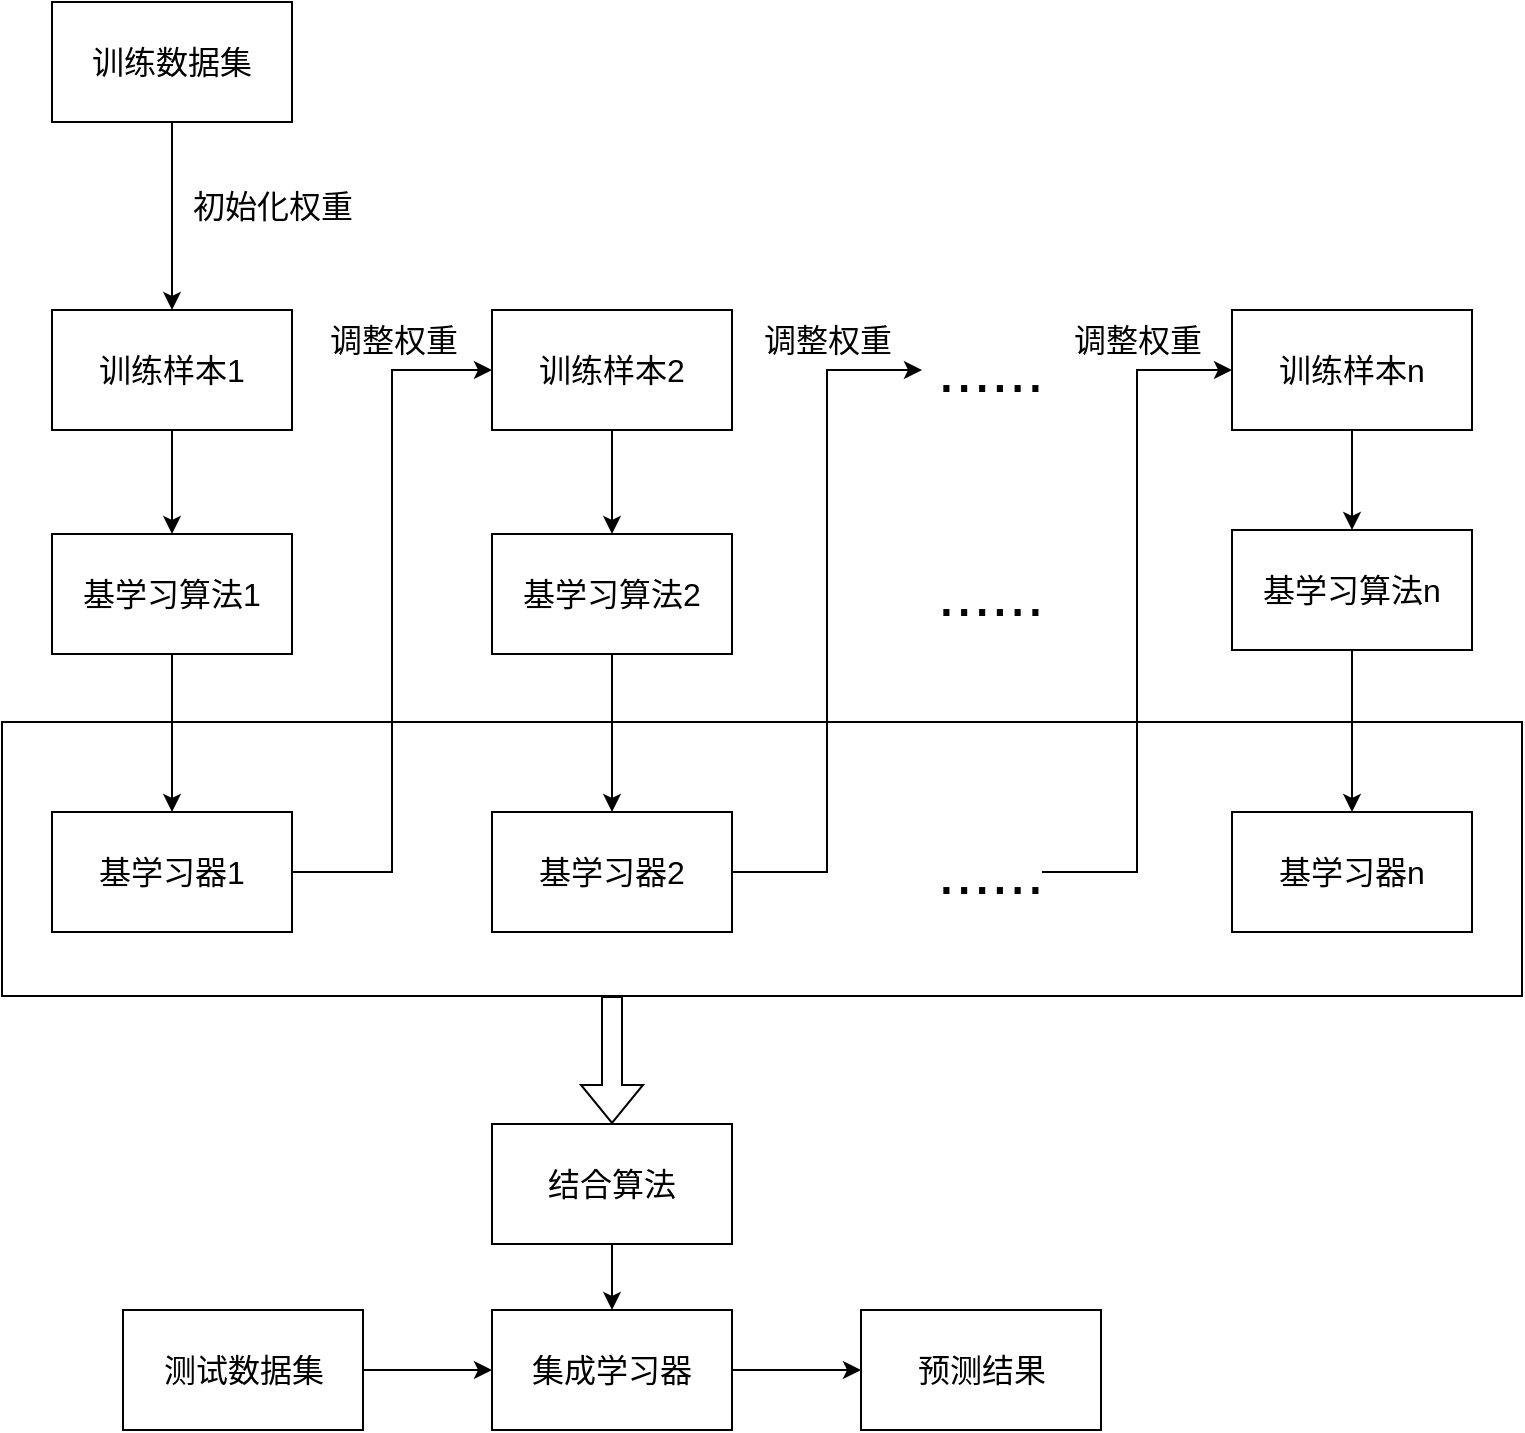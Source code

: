 <mxfile version="18.1.2" type="github">
  <diagram id="1vIonlbrvvaMYxb8ywdW" name="Page-1">
    <mxGraphModel dx="1483" dy="701" grid="0" gridSize="10" guides="1" tooltips="1" connect="1" arrows="1" fold="1" page="1" pageScale="1" pageWidth="827" pageHeight="1169" math="0" shadow="0">
      <root>
        <mxCell id="0" />
        <mxCell id="1" parent="0" />
        <mxCell id="P3XIkEq_9gRFq2ob-cjj-84" value="" style="rounded=0;whiteSpace=wrap;html=1;fontSize=16;" parent="1" vertex="1">
          <mxGeometry x="55" y="396" width="760" height="137" as="geometry" />
        </mxCell>
        <mxCell id="QDv-MI358vUMgD5KdIJP-2" value="" style="edgeStyle=orthogonalEdgeStyle;rounded=0;orthogonalLoop=1;jettySize=auto;html=1;" edge="1" parent="1" source="P3XIkEq_9gRFq2ob-cjj-41" target="P3XIkEq_9gRFq2ob-cjj-42">
          <mxGeometry relative="1" as="geometry" />
        </mxCell>
        <mxCell id="P3XIkEq_9gRFq2ob-cjj-41" value="训练数据集" style="rounded=0;whiteSpace=wrap;html=1;fontSize=16;" parent="1" vertex="1">
          <mxGeometry x="80" y="36" width="120" height="60" as="geometry" />
        </mxCell>
        <mxCell id="P3XIkEq_9gRFq2ob-cjj-52" value="" style="edgeStyle=orthogonalEdgeStyle;rounded=0;orthogonalLoop=1;jettySize=auto;html=1;fontSize=32;" parent="1" source="P3XIkEq_9gRFq2ob-cjj-42" target="P3XIkEq_9gRFq2ob-cjj-50" edge="1">
          <mxGeometry relative="1" as="geometry" />
        </mxCell>
        <mxCell id="P3XIkEq_9gRFq2ob-cjj-42" value="训练样本1" style="rounded=0;whiteSpace=wrap;html=1;fontSize=16;" parent="1" vertex="1">
          <mxGeometry x="80" y="190" width="120" height="60" as="geometry" />
        </mxCell>
        <mxCell id="P3XIkEq_9gRFq2ob-cjj-56" value="" style="edgeStyle=orthogonalEdgeStyle;rounded=0;orthogonalLoop=1;jettySize=auto;html=1;fontSize=32;" parent="1" source="P3XIkEq_9gRFq2ob-cjj-45" target="P3XIkEq_9gRFq2ob-cjj-55" edge="1">
          <mxGeometry relative="1" as="geometry" />
        </mxCell>
        <mxCell id="P3XIkEq_9gRFq2ob-cjj-45" value="训练样本2" style="rounded=0;whiteSpace=wrap;html=1;fontSize=16;" parent="1" vertex="1">
          <mxGeometry x="300" y="190" width="120" height="60" as="geometry" />
        </mxCell>
        <mxCell id="P3XIkEq_9gRFq2ob-cjj-66" value="" style="edgeStyle=orthogonalEdgeStyle;rounded=0;orthogonalLoop=1;jettySize=auto;html=1;fontSize=32;" parent="1" source="P3XIkEq_9gRFq2ob-cjj-47" target="P3XIkEq_9gRFq2ob-cjj-65" edge="1">
          <mxGeometry relative="1" as="geometry" />
        </mxCell>
        <mxCell id="P3XIkEq_9gRFq2ob-cjj-47" value="训练样本n" style="rounded=0;whiteSpace=wrap;html=1;fontSize=16;" parent="1" vertex="1">
          <mxGeometry x="670" y="190" width="120" height="60" as="geometry" />
        </mxCell>
        <mxCell id="P3XIkEq_9gRFq2ob-cjj-49" value="&amp;nbsp;......" style="text;html=1;strokeColor=none;fillColor=none;align=center;verticalAlign=middle;whiteSpace=wrap;rounded=0;fontSize=32;" parent="1" vertex="1">
          <mxGeometry x="515" y="205" width="60" height="30" as="geometry" />
        </mxCell>
        <mxCell id="P3XIkEq_9gRFq2ob-cjj-53" value="" style="edgeStyle=orthogonalEdgeStyle;rounded=0;orthogonalLoop=1;jettySize=auto;html=1;fontSize=32;" parent="1" source="P3XIkEq_9gRFq2ob-cjj-50" target="P3XIkEq_9gRFq2ob-cjj-51" edge="1">
          <mxGeometry relative="1" as="geometry" />
        </mxCell>
        <mxCell id="P3XIkEq_9gRFq2ob-cjj-50" value="基学习算法1" style="rounded=0;whiteSpace=wrap;html=1;fontSize=16;" parent="1" vertex="1">
          <mxGeometry x="80" y="302" width="120" height="60" as="geometry" />
        </mxCell>
        <mxCell id="P3XIkEq_9gRFq2ob-cjj-54" style="edgeStyle=orthogonalEdgeStyle;rounded=0;orthogonalLoop=1;jettySize=auto;html=1;entryX=0;entryY=0.5;entryDx=0;entryDy=0;fontSize=32;" parent="1" source="P3XIkEq_9gRFq2ob-cjj-51" target="P3XIkEq_9gRFq2ob-cjj-45" edge="1">
          <mxGeometry relative="1" as="geometry" />
        </mxCell>
        <mxCell id="P3XIkEq_9gRFq2ob-cjj-51" value="基学习器1" style="rounded=0;whiteSpace=wrap;html=1;fontSize=16;" parent="1" vertex="1">
          <mxGeometry x="80" y="441" width="120" height="60" as="geometry" />
        </mxCell>
        <mxCell id="P3XIkEq_9gRFq2ob-cjj-58" value="" style="edgeStyle=orthogonalEdgeStyle;rounded=0;orthogonalLoop=1;jettySize=auto;html=1;fontSize=32;" parent="1" source="P3XIkEq_9gRFq2ob-cjj-55" target="P3XIkEq_9gRFq2ob-cjj-57" edge="1">
          <mxGeometry relative="1" as="geometry" />
        </mxCell>
        <mxCell id="P3XIkEq_9gRFq2ob-cjj-55" value="基学习算法2" style="rounded=0;whiteSpace=wrap;html=1;fontSize=16;" parent="1" vertex="1">
          <mxGeometry x="300" y="302" width="120" height="60" as="geometry" />
        </mxCell>
        <mxCell id="P3XIkEq_9gRFq2ob-cjj-61" style="edgeStyle=orthogonalEdgeStyle;rounded=0;orthogonalLoop=1;jettySize=auto;html=1;entryX=0;entryY=0.5;entryDx=0;entryDy=0;fontSize=32;" parent="1" source="P3XIkEq_9gRFq2ob-cjj-57" target="P3XIkEq_9gRFq2ob-cjj-49" edge="1">
          <mxGeometry relative="1" as="geometry" />
        </mxCell>
        <mxCell id="P3XIkEq_9gRFq2ob-cjj-57" value="基学习器2" style="rounded=0;whiteSpace=wrap;html=1;fontSize=16;" parent="1" vertex="1">
          <mxGeometry x="300" y="441" width="120" height="60" as="geometry" />
        </mxCell>
        <mxCell id="P3XIkEq_9gRFq2ob-cjj-59" value="&amp;nbsp;......" style="text;html=1;strokeColor=none;fillColor=none;align=center;verticalAlign=middle;whiteSpace=wrap;rounded=0;fontSize=32;" parent="1" vertex="1">
          <mxGeometry x="515" y="317" width="60" height="30" as="geometry" />
        </mxCell>
        <mxCell id="P3XIkEq_9gRFq2ob-cjj-62" style="edgeStyle=orthogonalEdgeStyle;rounded=0;orthogonalLoop=1;jettySize=auto;html=1;entryX=0;entryY=0.5;entryDx=0;entryDy=0;fontSize=32;" parent="1" source="P3XIkEq_9gRFq2ob-cjj-60" target="P3XIkEq_9gRFq2ob-cjj-47" edge="1">
          <mxGeometry relative="1" as="geometry" />
        </mxCell>
        <mxCell id="P3XIkEq_9gRFq2ob-cjj-60" value="&amp;nbsp;......" style="text;html=1;strokeColor=none;fillColor=none;align=center;verticalAlign=middle;whiteSpace=wrap;rounded=0;fontSize=32;" parent="1" vertex="1">
          <mxGeometry x="515" y="456" width="60" height="30" as="geometry" />
        </mxCell>
        <mxCell id="P3XIkEq_9gRFq2ob-cjj-68" value="" style="edgeStyle=orthogonalEdgeStyle;rounded=0;orthogonalLoop=1;jettySize=auto;html=1;fontSize=32;" parent="1" source="P3XIkEq_9gRFq2ob-cjj-65" target="P3XIkEq_9gRFq2ob-cjj-67" edge="1">
          <mxGeometry relative="1" as="geometry" />
        </mxCell>
        <mxCell id="P3XIkEq_9gRFq2ob-cjj-65" value="基学习算法n" style="rounded=0;whiteSpace=wrap;html=1;fontSize=16;" parent="1" vertex="1">
          <mxGeometry x="670" y="300" width="120" height="60" as="geometry" />
        </mxCell>
        <mxCell id="P3XIkEq_9gRFq2ob-cjj-67" value="基学习器n" style="rounded=0;whiteSpace=wrap;html=1;fontSize=16;" parent="1" vertex="1">
          <mxGeometry x="670" y="441" width="120" height="60" as="geometry" />
        </mxCell>
        <mxCell id="P3XIkEq_9gRFq2ob-cjj-77" style="edgeStyle=orthogonalEdgeStyle;rounded=0;orthogonalLoop=1;jettySize=auto;html=1;exitX=1;exitY=0.5;exitDx=0;exitDy=0;entryX=0;entryY=0.5;entryDx=0;entryDy=0;fontSize=32;" parent="1" source="P3XIkEq_9gRFq2ob-cjj-69" target="P3XIkEq_9gRFq2ob-cjj-76" edge="1">
          <mxGeometry relative="1" as="geometry" />
        </mxCell>
        <mxCell id="P3XIkEq_9gRFq2ob-cjj-69" value="集成学习器" style="rounded=0;whiteSpace=wrap;html=1;fontSize=16;" parent="1" vertex="1">
          <mxGeometry x="300" y="690" width="120" height="60" as="geometry" />
        </mxCell>
        <mxCell id="P3XIkEq_9gRFq2ob-cjj-75" value="" style="edgeStyle=orthogonalEdgeStyle;rounded=0;orthogonalLoop=1;jettySize=auto;html=1;fontSize=32;" parent="1" source="P3XIkEq_9gRFq2ob-cjj-74" target="P3XIkEq_9gRFq2ob-cjj-69" edge="1">
          <mxGeometry relative="1" as="geometry" />
        </mxCell>
        <mxCell id="P3XIkEq_9gRFq2ob-cjj-74" value="测试数据集" style="rounded=0;whiteSpace=wrap;html=1;fontSize=16;" parent="1" vertex="1">
          <mxGeometry x="115.5" y="690" width="120" height="60" as="geometry" />
        </mxCell>
        <mxCell id="P3XIkEq_9gRFq2ob-cjj-76" value="预测结果" style="rounded=0;whiteSpace=wrap;html=1;fontSize=16;" parent="1" vertex="1">
          <mxGeometry x="484.5" y="690" width="120" height="60" as="geometry" />
        </mxCell>
        <mxCell id="P3XIkEq_9gRFq2ob-cjj-79" value="调整权重" style="text;html=1;strokeColor=none;fillColor=none;align=center;verticalAlign=middle;whiteSpace=wrap;rounded=0;fontSize=16;" parent="1" vertex="1">
          <mxGeometry x="217" y="190" width="68" height="30" as="geometry" />
        </mxCell>
        <mxCell id="P3XIkEq_9gRFq2ob-cjj-82" value="调整权重" style="text;html=1;strokeColor=none;fillColor=none;align=center;verticalAlign=middle;whiteSpace=wrap;rounded=0;fontSize=16;" parent="1" vertex="1">
          <mxGeometry x="434" y="190" width="68" height="30" as="geometry" />
        </mxCell>
        <mxCell id="P3XIkEq_9gRFq2ob-cjj-83" value="调整权重" style="text;html=1;strokeColor=none;fillColor=none;align=center;verticalAlign=middle;whiteSpace=wrap;rounded=0;fontSize=16;" parent="1" vertex="1">
          <mxGeometry x="589" y="190" width="68" height="30" as="geometry" />
        </mxCell>
        <mxCell id="P3XIkEq_9gRFq2ob-cjj-89" value="" style="edgeStyle=orthogonalEdgeStyle;rounded=0;orthogonalLoop=1;jettySize=auto;html=1;fontSize=16;" parent="1" source="P3XIkEq_9gRFq2ob-cjj-87" target="P3XIkEq_9gRFq2ob-cjj-69" edge="1">
          <mxGeometry relative="1" as="geometry" />
        </mxCell>
        <mxCell id="P3XIkEq_9gRFq2ob-cjj-87" value="结合算法" style="rounded=0;whiteSpace=wrap;html=1;fontSize=16;" parent="1" vertex="1">
          <mxGeometry x="300" y="597" width="120" height="60" as="geometry" />
        </mxCell>
        <mxCell id="P3XIkEq_9gRFq2ob-cjj-94" value="" style="shape=flexArrow;endArrow=classic;html=1;rounded=0;fontSize=16;entryX=0.5;entryY=0;entryDx=0;entryDy=0;" parent="1" target="P3XIkEq_9gRFq2ob-cjj-87" edge="1">
          <mxGeometry width="50" height="50" relative="1" as="geometry">
            <mxPoint x="360" y="533" as="sourcePoint" />
            <mxPoint x="285" y="548" as="targetPoint" />
          </mxGeometry>
        </mxCell>
        <mxCell id="QDv-MI358vUMgD5KdIJP-3" value="初始化权重" style="text;html=1;strokeColor=none;fillColor=none;align=center;verticalAlign=middle;whiteSpace=wrap;rounded=0;fontSize=16;" vertex="1" parent="1">
          <mxGeometry x="147" y="123" width="87" height="30" as="geometry" />
        </mxCell>
      </root>
    </mxGraphModel>
  </diagram>
</mxfile>

